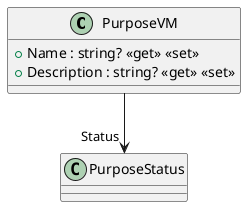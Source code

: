 @startuml
class PurposeVM {
    + Name : string? <<get>> <<set>>
    + Description : string? <<get>> <<set>>
}
PurposeVM --> "Status" PurposeStatus
@enduml
